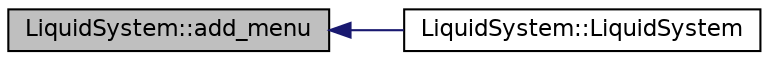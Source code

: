 digraph "LiquidSystem::add_menu"
{
  edge [fontname="Helvetica",fontsize="11",labelfontname="Helvetica",labelfontsize="11"];
  node [fontname="Helvetica",fontsize="11",shape=record];
  rankdir="LR";
  Node16 [label="LiquidSystem::add_menu",height=0.2,width=0.4,color="black", fillcolor="grey75", style="filled", fontcolor="black"];
  Node16 -> Node17 [dir="back",color="midnightblue",fontsize="11",style="solid",fontname="Helvetica"];
  Node17 [label="LiquidSystem::LiquidSystem",height=0.2,width=0.4,color="black", fillcolor="white", style="filled",URL="$class_liquid_system.html#a40d07c7650ed405ae6efde2309de6fea",tooltip="Constructor for 2 LiquidMenu objects. "];
}
